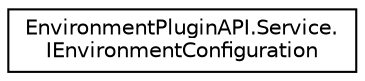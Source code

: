 digraph "Graphical Class Hierarchy"
{
  edge [fontname="Helvetica",fontsize="10",labelfontname="Helvetica",labelfontsize="10"];
  node [fontname="Helvetica",fontsize="10",shape=record];
  rankdir="LR";
  Node1 [label="EnvironmentPluginAPI.Service.\lIEnvironmentConfiguration",height=0.2,width=0.4,color="black", fillcolor="white", style="filled",URL="$interface_environment_plugin_a_p_i_1_1_service_1_1_i_environment_configuration.html"];
}
